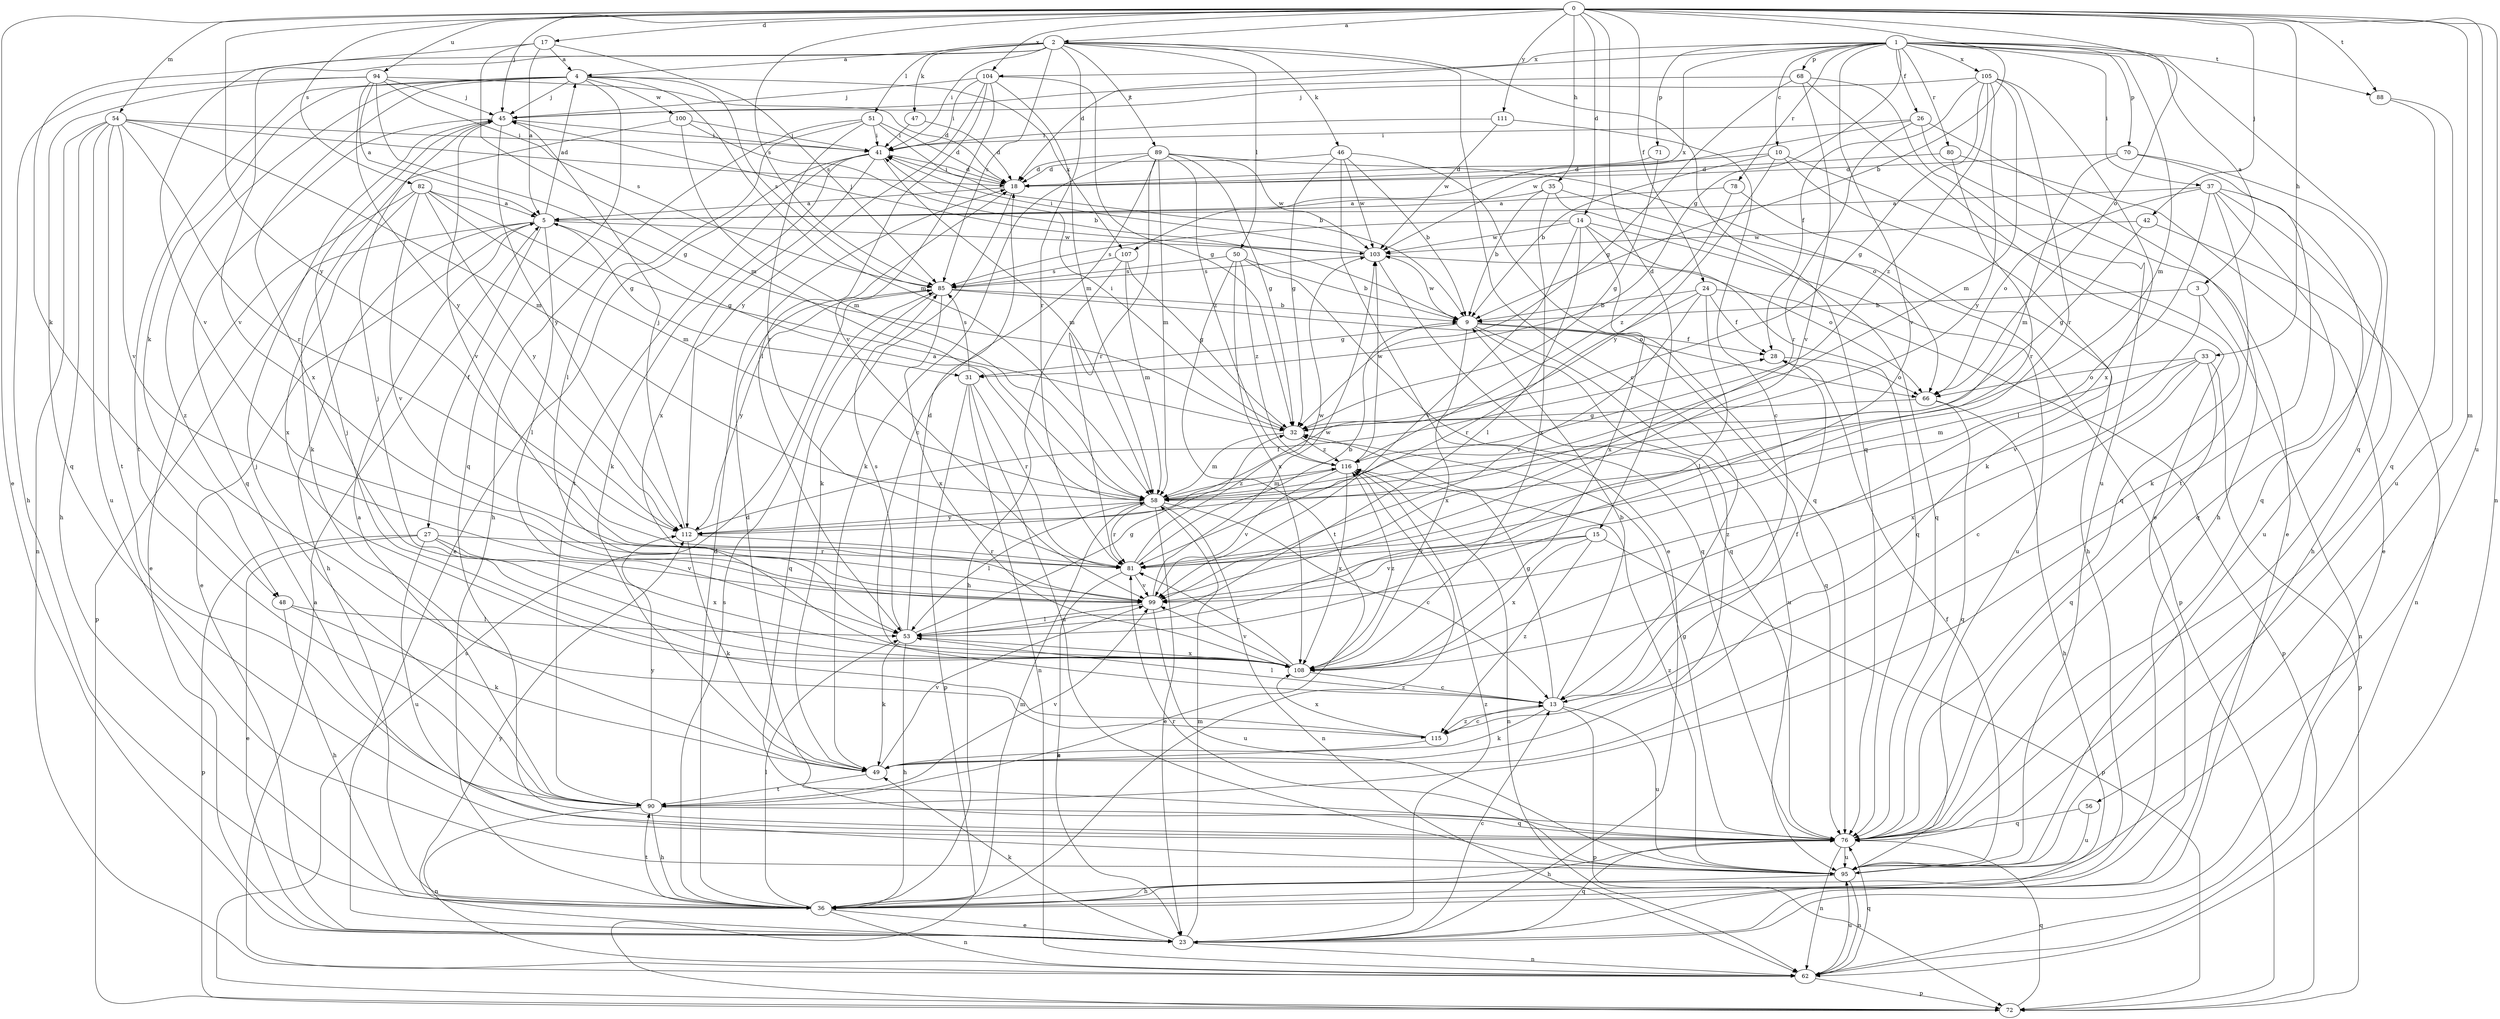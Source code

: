 strict digraph  {
0;
1;
2;
3;
4;
5;
9;
10;
13;
14;
15;
17;
18;
23;
24;
26;
27;
28;
31;
32;
33;
35;
36;
37;
41;
42;
45;
46;
47;
48;
49;
50;
51;
53;
54;
56;
58;
62;
66;
68;
70;
71;
72;
76;
78;
80;
81;
82;
85;
88;
89;
90;
94;
95;
99;
100;
103;
104;
105;
107;
108;
111;
112;
115;
116;
0 -> 2  [label=a];
0 -> 9  [label=b];
0 -> 14  [label=d];
0 -> 15  [label=d];
0 -> 17  [label=d];
0 -> 23  [label=e];
0 -> 24  [label=f];
0 -> 33  [label=h];
0 -> 35  [label=h];
0 -> 42  [label=j];
0 -> 45  [label=j];
0 -> 54  [label=m];
0 -> 56  [label=m];
0 -> 62  [label=n];
0 -> 66  [label=o];
0 -> 82  [label=s];
0 -> 85  [label=s];
0 -> 88  [label=t];
0 -> 94  [label=u];
0 -> 95  [label=u];
0 -> 104  [label=x];
0 -> 111  [label=y];
0 -> 112  [label=y];
1 -> 3  [label=a];
1 -> 10  [label=c];
1 -> 18  [label=d];
1 -> 26  [label=f];
1 -> 31  [label=g];
1 -> 37  [label=i];
1 -> 58  [label=m];
1 -> 68  [label=p];
1 -> 70  [label=p];
1 -> 71  [label=p];
1 -> 76  [label=q];
1 -> 78  [label=r];
1 -> 80  [label=r];
1 -> 88  [label=t];
1 -> 99  [label=v];
1 -> 104  [label=x];
1 -> 105  [label=x];
1 -> 107  [label=x];
2 -> 4  [label=a];
2 -> 13  [label=c];
2 -> 41  [label=i];
2 -> 46  [label=k];
2 -> 47  [label=k];
2 -> 48  [label=k];
2 -> 50  [label=l];
2 -> 51  [label=l];
2 -> 76  [label=q];
2 -> 81  [label=r];
2 -> 85  [label=s];
2 -> 89  [label=t];
2 -> 99  [label=v];
3 -> 9  [label=b];
3 -> 62  [label=n];
3 -> 99  [label=v];
4 -> 45  [label=j];
4 -> 48  [label=k];
4 -> 58  [label=m];
4 -> 76  [label=q];
4 -> 85  [label=s];
4 -> 90  [label=t];
4 -> 100  [label=w];
4 -> 107  [label=x];
4 -> 108  [label=x];
4 -> 115  [label=z];
5 -> 4  [label=a];
5 -> 23  [label=e];
5 -> 27  [label=f];
5 -> 31  [label=g];
5 -> 36  [label=h];
5 -> 53  [label=l];
5 -> 72  [label=p];
5 -> 103  [label=w];
9 -> 28  [label=f];
9 -> 31  [label=g];
9 -> 76  [label=q];
9 -> 95  [label=u];
9 -> 103  [label=w];
9 -> 108  [label=x];
9 -> 115  [label=z];
10 -> 9  [label=b];
10 -> 18  [label=d];
10 -> 49  [label=k];
10 -> 76  [label=q];
10 -> 112  [label=y];
13 -> 9  [label=b];
13 -> 28  [label=f];
13 -> 32  [label=g];
13 -> 49  [label=k];
13 -> 53  [label=l];
13 -> 72  [label=p];
13 -> 95  [label=u];
13 -> 115  [label=z];
14 -> 53  [label=l];
14 -> 76  [label=q];
14 -> 85  [label=s];
14 -> 95  [label=u];
14 -> 99  [label=v];
14 -> 103  [label=w];
14 -> 108  [label=x];
15 -> 72  [label=p];
15 -> 81  [label=r];
15 -> 99  [label=v];
15 -> 108  [label=x];
15 -> 115  [label=z];
17 -> 4  [label=a];
17 -> 5  [label=a];
17 -> 58  [label=m];
17 -> 85  [label=s];
17 -> 99  [label=v];
18 -> 5  [label=a];
18 -> 41  [label=i];
18 -> 49  [label=k];
23 -> 13  [label=c];
23 -> 49  [label=k];
23 -> 58  [label=m];
23 -> 62  [label=n];
23 -> 76  [label=q];
23 -> 112  [label=y];
23 -> 116  [label=z];
24 -> 9  [label=b];
24 -> 28  [label=f];
24 -> 53  [label=l];
24 -> 72  [label=p];
24 -> 81  [label=r];
24 -> 99  [label=v];
26 -> 23  [label=e];
26 -> 36  [label=h];
26 -> 41  [label=i];
26 -> 81  [label=r];
26 -> 103  [label=w];
27 -> 23  [label=e];
27 -> 72  [label=p];
27 -> 81  [label=r];
27 -> 95  [label=u];
27 -> 99  [label=v];
27 -> 108  [label=x];
28 -> 66  [label=o];
31 -> 62  [label=n];
31 -> 72  [label=p];
31 -> 81  [label=r];
31 -> 85  [label=s];
31 -> 95  [label=u];
32 -> 41  [label=i];
32 -> 58  [label=m];
32 -> 116  [label=z];
33 -> 13  [label=c];
33 -> 58  [label=m];
33 -> 66  [label=o];
33 -> 72  [label=p];
33 -> 76  [label=q];
33 -> 108  [label=x];
35 -> 5  [label=a];
35 -> 9  [label=b];
35 -> 72  [label=p];
35 -> 76  [label=q];
35 -> 108  [label=x];
36 -> 18  [label=d];
36 -> 23  [label=e];
36 -> 53  [label=l];
36 -> 58  [label=m];
36 -> 62  [label=n];
36 -> 85  [label=s];
36 -> 90  [label=t];
36 -> 116  [label=z];
37 -> 5  [label=a];
37 -> 36  [label=h];
37 -> 49  [label=k];
37 -> 53  [label=l];
37 -> 66  [label=o];
37 -> 76  [label=q];
37 -> 95  [label=u];
41 -> 18  [label=d];
41 -> 23  [label=e];
41 -> 49  [label=k];
41 -> 58  [label=m];
41 -> 90  [label=t];
41 -> 108  [label=x];
42 -> 32  [label=g];
42 -> 62  [label=n];
42 -> 103  [label=w];
45 -> 41  [label=i];
45 -> 76  [label=q];
45 -> 99  [label=v];
45 -> 112  [label=y];
46 -> 9  [label=b];
46 -> 18  [label=d];
46 -> 23  [label=e];
46 -> 32  [label=g];
46 -> 76  [label=q];
46 -> 103  [label=w];
47 -> 18  [label=d];
47 -> 41  [label=i];
48 -> 36  [label=h];
48 -> 49  [label=k];
48 -> 53  [label=l];
49 -> 90  [label=t];
49 -> 99  [label=v];
50 -> 9  [label=b];
50 -> 76  [label=q];
50 -> 85  [label=s];
50 -> 90  [label=t];
50 -> 108  [label=x];
50 -> 116  [label=z];
51 -> 9  [label=b];
51 -> 18  [label=d];
51 -> 36  [label=h];
51 -> 41  [label=i];
51 -> 53  [label=l];
51 -> 81  [label=r];
53 -> 18  [label=d];
53 -> 32  [label=g];
53 -> 36  [label=h];
53 -> 49  [label=k];
53 -> 85  [label=s];
53 -> 108  [label=x];
54 -> 18  [label=d];
54 -> 36  [label=h];
54 -> 41  [label=i];
54 -> 58  [label=m];
54 -> 62  [label=n];
54 -> 81  [label=r];
54 -> 90  [label=t];
54 -> 95  [label=u];
54 -> 99  [label=v];
56 -> 76  [label=q];
56 -> 95  [label=u];
58 -> 5  [label=a];
58 -> 13  [label=c];
58 -> 23  [label=e];
58 -> 53  [label=l];
58 -> 62  [label=n];
58 -> 81  [label=r];
58 -> 112  [label=y];
58 -> 116  [label=z];
62 -> 5  [label=a];
62 -> 72  [label=p];
62 -> 76  [label=q];
62 -> 95  [label=u];
66 -> 32  [label=g];
66 -> 36  [label=h];
66 -> 76  [label=q];
68 -> 23  [label=e];
68 -> 32  [label=g];
68 -> 45  [label=j];
68 -> 95  [label=u];
68 -> 99  [label=v];
70 -> 18  [label=d];
70 -> 58  [label=m];
70 -> 76  [label=q];
70 -> 90  [label=t];
71 -> 18  [label=d];
71 -> 32  [label=g];
72 -> 76  [label=q];
72 -> 85  [label=s];
76 -> 18  [label=d];
76 -> 32  [label=g];
76 -> 36  [label=h];
76 -> 62  [label=n];
76 -> 95  [label=u];
78 -> 5  [label=a];
78 -> 36  [label=h];
78 -> 116  [label=z];
80 -> 18  [label=d];
80 -> 23  [label=e];
80 -> 81  [label=r];
81 -> 9  [label=b];
81 -> 23  [label=e];
81 -> 99  [label=v];
81 -> 103  [label=w];
82 -> 5  [label=a];
82 -> 23  [label=e];
82 -> 32  [label=g];
82 -> 58  [label=m];
82 -> 99  [label=v];
82 -> 108  [label=x];
82 -> 112  [label=y];
85 -> 9  [label=b];
85 -> 66  [label=o];
85 -> 76  [label=q];
85 -> 108  [label=x];
85 -> 112  [label=y];
88 -> 76  [label=q];
88 -> 95  [label=u];
89 -> 13  [label=c];
89 -> 18  [label=d];
89 -> 32  [label=g];
89 -> 49  [label=k];
89 -> 58  [label=m];
89 -> 66  [label=o];
89 -> 81  [label=r];
89 -> 103  [label=w];
89 -> 116  [label=z];
90 -> 5  [label=a];
90 -> 36  [label=h];
90 -> 45  [label=j];
90 -> 62  [label=n];
90 -> 76  [label=q];
90 -> 99  [label=v];
90 -> 112  [label=y];
94 -> 5  [label=a];
94 -> 18  [label=d];
94 -> 32  [label=g];
94 -> 36  [label=h];
94 -> 45  [label=j];
94 -> 76  [label=q];
94 -> 85  [label=s];
94 -> 112  [label=y];
95 -> 28  [label=f];
95 -> 36  [label=h];
95 -> 62  [label=n];
95 -> 81  [label=r];
95 -> 116  [label=z];
99 -> 53  [label=l];
99 -> 95  [label=u];
99 -> 103  [label=w];
100 -> 9  [label=b];
100 -> 41  [label=i];
100 -> 49  [label=k];
100 -> 58  [label=m];
103 -> 41  [label=i];
103 -> 45  [label=j];
103 -> 66  [label=o];
103 -> 76  [label=q];
103 -> 85  [label=s];
104 -> 32  [label=g];
104 -> 41  [label=i];
104 -> 45  [label=j];
104 -> 53  [label=l];
104 -> 58  [label=m];
104 -> 99  [label=v];
104 -> 112  [label=y];
105 -> 28  [label=f];
105 -> 32  [label=g];
105 -> 45  [label=j];
105 -> 58  [label=m];
105 -> 81  [label=r];
105 -> 108  [label=x];
105 -> 112  [label=y];
105 -> 116  [label=z];
107 -> 32  [label=g];
107 -> 36  [label=h];
107 -> 58  [label=m];
107 -> 85  [label=s];
108 -> 13  [label=c];
108 -> 45  [label=j];
108 -> 81  [label=r];
108 -> 99  [label=v];
108 -> 116  [label=z];
111 -> 13  [label=c];
111 -> 41  [label=i];
111 -> 103  [label=w];
112 -> 28  [label=f];
112 -> 45  [label=j];
112 -> 49  [label=k];
112 -> 81  [label=r];
115 -> 13  [label=c];
115 -> 45  [label=j];
115 -> 49  [label=k];
115 -> 108  [label=x];
116 -> 58  [label=m];
116 -> 62  [label=n];
116 -> 99  [label=v];
116 -> 103  [label=w];
116 -> 108  [label=x];
}
